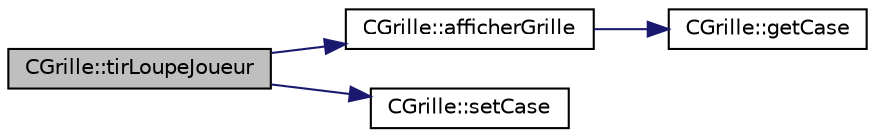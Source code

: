 digraph "CGrille::tirLoupeJoueur"
{
 // LATEX_PDF_SIZE
  edge [fontname="Helvetica",fontsize="10",labelfontname="Helvetica",labelfontsize="10"];
  node [fontname="Helvetica",fontsize="10",shape=record];
  rankdir="LR";
  Node1 [label="CGrille::tirLoupeJoueur",height=0.2,width=0.4,color="black", fillcolor="grey75", style="filled", fontcolor="black",tooltip=" "];
  Node1 -> Node2 [color="midnightblue",fontsize="10",style="solid",fontname="Helvetica"];
  Node2 [label="CGrille::afficherGrille",height=0.2,width=0.4,color="black", fillcolor="white", style="filled",URL="$class_c_grille.html#a1367ff44fd35d490a1f4b41c573c06d9",tooltip="affiche la grille mise a jour"];
  Node2 -> Node3 [color="midnightblue",fontsize="10",style="solid",fontname="Helvetica"];
  Node3 [label="CGrille::getCase",height=0.2,width=0.4,color="black", fillcolor="white", style="filled",URL="$class_c_grille.html#aa58d985f2e1d7877de1f865dd560a482",tooltip="retourne l'etat d'une case"];
  Node1 -> Node4 [color="midnightblue",fontsize="10",style="solid",fontname="Helvetica"];
  Node4 [label="CGrille::setCase",height=0.2,width=0.4,color="black", fillcolor="white", style="filled",URL="$class_c_grille.html#a030155879bff962efc0c015f22ea9a0b",tooltip="met une case a un etat"];
}
